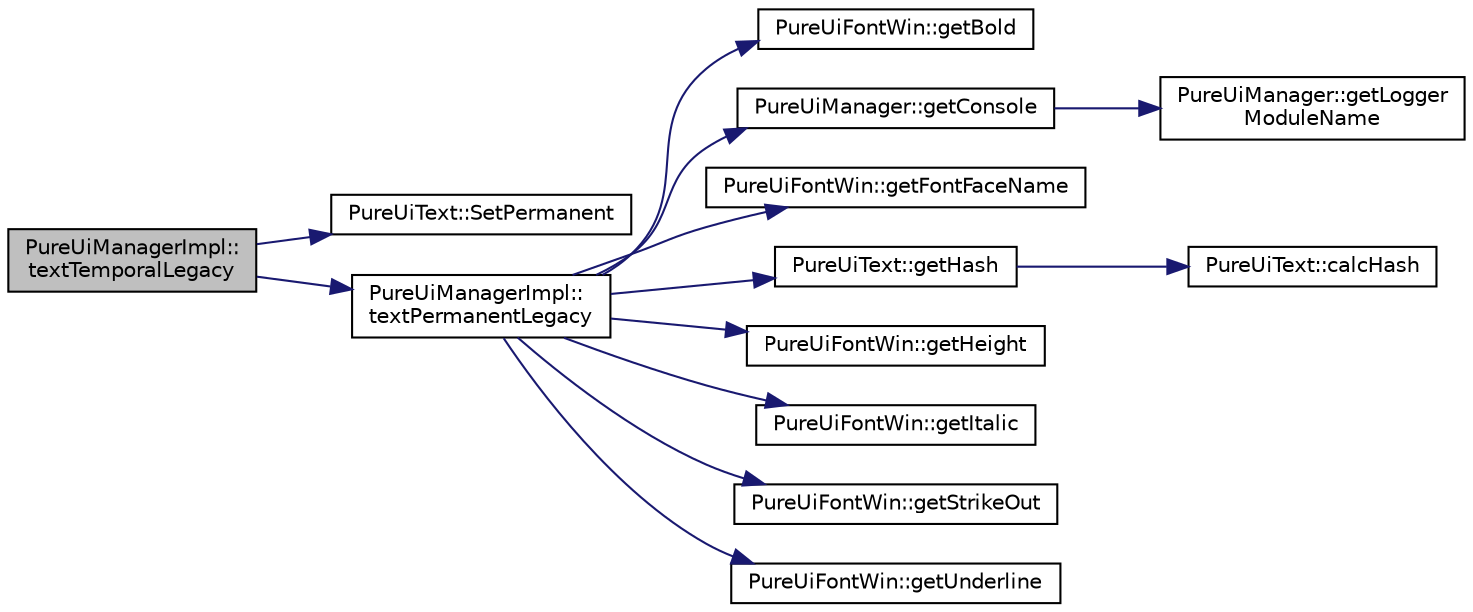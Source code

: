 digraph "PureUiManagerImpl::textTemporalLegacy"
{
 // LATEX_PDF_SIZE
  edge [fontname="Helvetica",fontsize="10",labelfontname="Helvetica",labelfontsize="10"];
  node [fontname="Helvetica",fontsize="10",shape=record];
  rankdir="LR";
  Node1 [label="PureUiManagerImpl::\ltextTemporalLegacy",height=0.2,width=0.4,color="black", fillcolor="grey75", style="filled", fontcolor="black",tooltip="Adds temporary text to the UI."];
  Node1 -> Node2 [color="midnightblue",fontsize="10",style="solid",fontname="Helvetica"];
  Node2 [label="PureUiText::SetPermanent",height=0.2,width=0.4,color="black", fillcolor="white", style="filled",URL="$class_pure_ui_text.html#a7ae589d050fc6a6d1765faab84eea47b",tooltip=" "];
  Node1 -> Node3 [color="midnightblue",fontsize="10",style="solid",fontname="Helvetica"];
  Node3 [label="PureUiManagerImpl::\ltextPermanentLegacy",height=0.2,width=0.4,color="black", fillcolor="white", style="filled",URL="$class_pure_ui_manager_impl.html#a14c8377f3ba0e5f20ef3263f039b348c",tooltip="Adds permanent text to the UI."];
  Node3 -> Node4 [color="midnightblue",fontsize="10",style="solid",fontname="Helvetica"];
  Node4 [label="PureUiFontWin::getBold",height=0.2,width=0.4,color="black", fillcolor="white", style="filled",URL="$class_pure_ui_font_win.html#ac4c217cb089663251ac185ea9aa8f869",tooltip=" "];
  Node3 -> Node5 [color="midnightblue",fontsize="10",style="solid",fontname="Helvetica"];
  Node5 [label="PureUiManager::getConsole",height=0.2,width=0.4,color="black", fillcolor="white", style="filled",URL="$class_pure_ui_manager.html#a15492feec32afcd6b3c0c27fe80a91f9",tooltip="Returns access to console preset with logger module name as this class."];
  Node5 -> Node6 [color="midnightblue",fontsize="10",style="solid",fontname="Helvetica"];
  Node6 [label="PureUiManager::getLogger\lModuleName",height=0.2,width=0.4,color="black", fillcolor="white", style="filled",URL="$class_pure_ui_manager.html#a9bb3bc209c163d824574cbd744a68a78",tooltip="Returns the logger module name of this class."];
  Node3 -> Node7 [color="midnightblue",fontsize="10",style="solid",fontname="Helvetica"];
  Node7 [label="PureUiFontWin::getFontFaceName",height=0.2,width=0.4,color="black", fillcolor="white", style="filled",URL="$class_pure_ui_font_win.html#ae59553c9aa92c4825895cf54444fdf79",tooltip=" "];
  Node3 -> Node8 [color="midnightblue",fontsize="10",style="solid",fontname="Helvetica"];
  Node8 [label="PureUiText::getHash",height=0.2,width=0.4,color="black", fillcolor="white", style="filled",URL="$class_pure_ui_text.html#a9fa36f812d2d90ed6743c2143012ee6a",tooltip=" "];
  Node8 -> Node9 [color="midnightblue",fontsize="10",style="solid",fontname="Helvetica"];
  Node9 [label="PureUiText::calcHash",height=0.2,width=0.4,color="black", fillcolor="white", style="filled",URL="$class_pure_ui_text.html#a37ec47aaa7dfdf6966d6626f52cf68fa",tooltip=" "];
  Node3 -> Node10 [color="midnightblue",fontsize="10",style="solid",fontname="Helvetica"];
  Node10 [label="PureUiFontWin::getHeight",height=0.2,width=0.4,color="black", fillcolor="white", style="filled",URL="$class_pure_ui_font_win.html#aa6d6d06e19b5a44c4ff74348a96f558e",tooltip=" "];
  Node3 -> Node11 [color="midnightblue",fontsize="10",style="solid",fontname="Helvetica"];
  Node11 [label="PureUiFontWin::getItalic",height=0.2,width=0.4,color="black", fillcolor="white", style="filled",URL="$class_pure_ui_font_win.html#a589657d314b6c4684629da8440543c68",tooltip=" "];
  Node3 -> Node12 [color="midnightblue",fontsize="10",style="solid",fontname="Helvetica"];
  Node12 [label="PureUiFontWin::getStrikeOut",height=0.2,width=0.4,color="black", fillcolor="white", style="filled",URL="$class_pure_ui_font_win.html#a538cc7c6d5c7f270b59b6d6f3aa839b4",tooltip=" "];
  Node3 -> Node13 [color="midnightblue",fontsize="10",style="solid",fontname="Helvetica"];
  Node13 [label="PureUiFontWin::getUnderline",height=0.2,width=0.4,color="black", fillcolor="white", style="filled",URL="$class_pure_ui_font_win.html#aa65a628948c8355c0c4b635f7c0a59b9",tooltip=" "];
}
